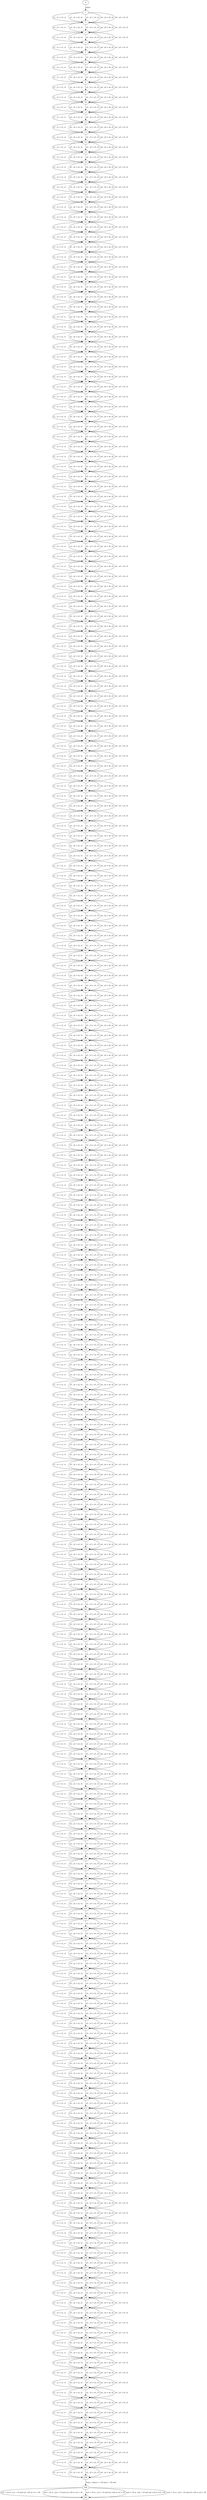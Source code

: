 digraph g{0;
1;
2;
3;
4;
5;
6;
7;
8;
9;
10;
11;
12;
13;
14;
15;
16;
17;
18;
19;
20;
21;
22;
23;
24;
25;
26;
27;
28;
29;
30;
31;
32;
33;
34;
35;
36;
37;
38;
39;
40;
41;
42;
43;
44;
45;
46;
47;
48;
49;
50;
51;
52;
53;
54;
55;
56;
57;
58;
59;
60;
61;
62;
63;
64;
65;
66;
67;
68;
69;
70;
71;
72;
73;
74;
75;
76;
77;
78;
79;
80;
81;
82;
83;
84;
85;
86;
87;
88;
89;
90;
91;
92;
93;
94;
95;
96;
97;
98;
99;
100;
101;
102;
103;
104;
105;
106;
107;
108;
109;
110;
111;
112;
113;
114;
115;
116;
117;
118;
119;
120;
121;
122;
123;
124;
125;
126;
127;
128;
129;
130;
131;
132;
133;
134;
135;
136;
137;
138;
139;
140;
141;
142;
143;
144;
145;
146;
147;
148;
149;
150;
151;
152;
153;
154;
155;
156;
157;
158;
159;
160;
161;
162;
163;
164;
165;
166;
167;
168;
169;
170;
171;
172;
173;
174;
175;
176;
177;
178;
179;
180;
181;
182;
183;
184;
185;
186;
187;
188;
189;
190;
191;
192;
193;
194;
195;
196;
197;
198;
199;
200;
201;
202;
203;
204;
205;
206;
207;
208;
209;
210;
211;
212;
213;
214;
215;
216;
217;
218;
219;
220;
221;
222;
223;
224;
225;
226;
227;
228;
229;
230;
231;
232;
233;
234;
235;
236;
237;
238;
239;
240;
241;
242;
243;
244;
245;
246;
247;
248;
249;
250;
0 -> 1 [ label="select "];
1 -> 2 [ label=" x1 , y1 + z1, c1 "];
1 -> 2 [ label=" x2 , y2 + z2, c2 "];
1 -> 2 [ label=" x3 , y3 + z3, c3 "];
1 -> 2 [ label=" x4 , y4 + z4, c4 "];
1 -> 2 [ label=" x5 , y5 + z5, c5 "];
2 -> 3 [ label=" x1 , y1 + z1, c1 "];
2 -> 3 [ label=" x2 , y2 + z2, c2 "];
2 -> 3 [ label=" x3 , y3 + z3, c3 "];
2 -> 3 [ label=" x4 , y4 + z4, c4 "];
2 -> 3 [ label=" x5 , y5 + z5, c5 "];
3 -> 4 [ label=" x1 , y1 + z1, c1 "];
3 -> 4 [ label=" x2 , y2 + z2, c2 "];
3 -> 4 [ label=" x3 , y3 + z3, c3 "];
3 -> 4 [ label=" x4 , y4 + z4, c4 "];
3 -> 4 [ label=" x5 , y5 + z5, c5 "];
4 -> 5 [ label=" x1 , y1 + z1, c1 "];
4 -> 5 [ label=" x2 , y2 + z2, c2 "];
4 -> 5 [ label=" x3 , y3 + z3, c3 "];
4 -> 5 [ label=" x4 , y4 + z4, c4 "];
4 -> 5 [ label=" x5 , y5 + z5, c5 "];
5 -> 6 [ label=" x1 , y1 + z1, c1 "];
5 -> 6 [ label=" x2 , y2 + z2, c2 "];
5 -> 6 [ label=" x3 , y3 + z3, c3 "];
5 -> 6 [ label=" x4 , y4 + z4, c4 "];
5 -> 6 [ label=" x5 , y5 + z5, c5 "];
6 -> 7 [ label=" x1 , y1 + z1, c1 "];
6 -> 7 [ label=" x2 , y2 + z2, c2 "];
6 -> 7 [ label=" x3 , y3 + z3, c3 "];
6 -> 7 [ label=" x4 , y4 + z4, c4 "];
6 -> 7 [ label=" x5 , y5 + z5, c5 "];
7 -> 8 [ label=" x1 , y1 + z1, c1 "];
7 -> 8 [ label=" x2 , y2 + z2, c2 "];
7 -> 8 [ label=" x3 , y3 + z3, c3 "];
7 -> 8 [ label=" x4 , y4 + z4, c4 "];
7 -> 8 [ label=" x5 , y5 + z5, c5 "];
8 -> 9 [ label=" x1 , y1 + z1, c1 "];
8 -> 9 [ label=" x2 , y2 + z2, c2 "];
8 -> 9 [ label=" x3 , y3 + z3, c3 "];
8 -> 9 [ label=" x4 , y4 + z4, c4 "];
8 -> 9 [ label=" x5 , y5 + z5, c5 "];
9 -> 10 [ label=" x1 , y1 + z1, c1 "];
9 -> 10 [ label=" x2 , y2 + z2, c2 "];
9 -> 10 [ label=" x3 , y3 + z3, c3 "];
9 -> 10 [ label=" x4 , y4 + z4, c4 "];
9 -> 10 [ label=" x5 , y5 + z5, c5 "];
10 -> 11 [ label=" x1 , y1 + z1, c1 "];
10 -> 11 [ label=" x2 , y2 + z2, c2 "];
10 -> 11 [ label=" x3 , y3 + z3, c3 "];
10 -> 11 [ label=" x4 , y4 + z4, c4 "];
10 -> 11 [ label=" x5 , y5 + z5, c5 "];
11 -> 12 [ label=" x1 , y1 + z1, c1 "];
11 -> 12 [ label=" x2 , y2 + z2, c2 "];
11 -> 12 [ label=" x3 , y3 + z3, c3 "];
11 -> 12 [ label=" x4 , y4 + z4, c4 "];
11 -> 12 [ label=" x5 , y5 + z5, c5 "];
12 -> 13 [ label=" x1 , y1 + z1, c1 "];
12 -> 13 [ label=" x2 , y2 + z2, c2 "];
12 -> 13 [ label=" x3 , y3 + z3, c3 "];
12 -> 13 [ label=" x4 , y4 + z4, c4 "];
12 -> 13 [ label=" x5 , y5 + z5, c5 "];
13 -> 14 [ label=" x1 , y1 + z1, c1 "];
13 -> 14 [ label=" x2 , y2 + z2, c2 "];
13 -> 14 [ label=" x3 , y3 + z3, c3 "];
13 -> 14 [ label=" x4 , y4 + z4, c4 "];
13 -> 14 [ label=" x5 , y5 + z5, c5 "];
14 -> 15 [ label=" x1 , y1 + z1, c1 "];
14 -> 15 [ label=" x2 , y2 + z2, c2 "];
14 -> 15 [ label=" x3 , y3 + z3, c3 "];
14 -> 15 [ label=" x4 , y4 + z4, c4 "];
14 -> 15 [ label=" x5 , y5 + z5, c5 "];
15 -> 16 [ label=" x1 , y1 + z1, c1 "];
15 -> 16 [ label=" x2 , y2 + z2, c2 "];
15 -> 16 [ label=" x3 , y3 + z3, c3 "];
15 -> 16 [ label=" x4 , y4 + z4, c4 "];
15 -> 16 [ label=" x5 , y5 + z5, c5 "];
16 -> 17 [ label=" x1 , y1 + z1, c1 "];
16 -> 17 [ label=" x2 , y2 + z2, c2 "];
16 -> 17 [ label=" x3 , y3 + z3, c3 "];
16 -> 17 [ label=" x4 , y4 + z4, c4 "];
16 -> 17 [ label=" x5 , y5 + z5, c5 "];
17 -> 18 [ label=" x1 , y1 + z1, c1 "];
17 -> 18 [ label=" x2 , y2 + z2, c2 "];
17 -> 18 [ label=" x3 , y3 + z3, c3 "];
17 -> 18 [ label=" x4 , y4 + z4, c4 "];
17 -> 18 [ label=" x5 , y5 + z5, c5 "];
18 -> 19 [ label=" x1 , y1 + z1, c1 "];
18 -> 19 [ label=" x2 , y2 + z2, c2 "];
18 -> 19 [ label=" x3 , y3 + z3, c3 "];
18 -> 19 [ label=" x4 , y4 + z4, c4 "];
18 -> 19 [ label=" x5 , y5 + z5, c5 "];
19 -> 20 [ label=" x1 , y1 + z1, c1 "];
19 -> 20 [ label=" x2 , y2 + z2, c2 "];
19 -> 20 [ label=" x3 , y3 + z3, c3 "];
19 -> 20 [ label=" x4 , y4 + z4, c4 "];
19 -> 20 [ label=" x5 , y5 + z5, c5 "];
20 -> 21 [ label=" x1 , y1 + z1, c1 "];
20 -> 21 [ label=" x2 , y2 + z2, c2 "];
20 -> 21 [ label=" x3 , y3 + z3, c3 "];
20 -> 21 [ label=" x4 , y4 + z4, c4 "];
20 -> 21 [ label=" x5 , y5 + z5, c5 "];
21 -> 22 [ label=" x1 , y1 + z1, c1 "];
21 -> 22 [ label=" x2 , y2 + z2, c2 "];
21 -> 22 [ label=" x3 , y3 + z3, c3 "];
21 -> 22 [ label=" x4 , y4 + z4, c4 "];
21 -> 22 [ label=" x5 , y5 + z5, c5 "];
22 -> 23 [ label=" x1 , y1 + z1, c1 "];
22 -> 23 [ label=" x2 , y2 + z2, c2 "];
22 -> 23 [ label=" x3 , y3 + z3, c3 "];
22 -> 23 [ label=" x4 , y4 + z4, c4 "];
22 -> 23 [ label=" x5 , y5 + z5, c5 "];
23 -> 24 [ label=" x1 , y1 + z1, c1 "];
23 -> 24 [ label=" x2 , y2 + z2, c2 "];
23 -> 24 [ label=" x3 , y3 + z3, c3 "];
23 -> 24 [ label=" x4 , y4 + z4, c4 "];
23 -> 24 [ label=" x5 , y5 + z5, c5 "];
24 -> 25 [ label=" x1 , y1 + z1, c1 "];
24 -> 25 [ label=" x2 , y2 + z2, c2 "];
24 -> 25 [ label=" x3 , y3 + z3, c3 "];
24 -> 25 [ label=" x4 , y4 + z4, c4 "];
24 -> 25 [ label=" x5 , y5 + z5, c5 "];
25 -> 26 [ label=" x1 , y1 + z1, c1 "];
25 -> 26 [ label=" x2 , y2 + z2, c2 "];
25 -> 26 [ label=" x3 , y3 + z3, c3 "];
25 -> 26 [ label=" x4 , y4 + z4, c4 "];
25 -> 26 [ label=" x5 , y5 + z5, c5 "];
26 -> 27 [ label=" x1 , y1 + z1, c1 "];
26 -> 27 [ label=" x2 , y2 + z2, c2 "];
26 -> 27 [ label=" x3 , y3 + z3, c3 "];
26 -> 27 [ label=" x4 , y4 + z4, c4 "];
26 -> 27 [ label=" x5 , y5 + z5, c5 "];
27 -> 28 [ label=" x1 , y1 + z1, c1 "];
27 -> 28 [ label=" x2 , y2 + z2, c2 "];
27 -> 28 [ label=" x3 , y3 + z3, c3 "];
27 -> 28 [ label=" x4 , y4 + z4, c4 "];
27 -> 28 [ label=" x5 , y5 + z5, c5 "];
28 -> 29 [ label=" x1 , y1 + z1, c1 "];
28 -> 29 [ label=" x2 , y2 + z2, c2 "];
28 -> 29 [ label=" x3 , y3 + z3, c3 "];
28 -> 29 [ label=" x4 , y4 + z4, c4 "];
28 -> 29 [ label=" x5 , y5 + z5, c5 "];
29 -> 30 [ label=" x1 , y1 + z1, c1 "];
29 -> 30 [ label=" x2 , y2 + z2, c2 "];
29 -> 30 [ label=" x3 , y3 + z3, c3 "];
29 -> 30 [ label=" x4 , y4 + z4, c4 "];
29 -> 30 [ label=" x5 , y5 + z5, c5 "];
30 -> 31 [ label=" x1 , y1 + z1, c1 "];
30 -> 31 [ label=" x2 , y2 + z2, c2 "];
30 -> 31 [ label=" x3 , y3 + z3, c3 "];
30 -> 31 [ label=" x4 , y4 + z4, c4 "];
30 -> 31 [ label=" x5 , y5 + z5, c5 "];
31 -> 32 [ label=" x1 , y1 + z1, c1 "];
31 -> 32 [ label=" x2 , y2 + z2, c2 "];
31 -> 32 [ label=" x3 , y3 + z3, c3 "];
31 -> 32 [ label=" x4 , y4 + z4, c4 "];
31 -> 32 [ label=" x5 , y5 + z5, c5 "];
32 -> 33 [ label=" x1 , y1 + z1, c1 "];
32 -> 33 [ label=" x2 , y2 + z2, c2 "];
32 -> 33 [ label=" x3 , y3 + z3, c3 "];
32 -> 33 [ label=" x4 , y4 + z4, c4 "];
32 -> 33 [ label=" x5 , y5 + z5, c5 "];
33 -> 34 [ label=" x1 , y1 + z1, c1 "];
33 -> 34 [ label=" x2 , y2 + z2, c2 "];
33 -> 34 [ label=" x3 , y3 + z3, c3 "];
33 -> 34 [ label=" x4 , y4 + z4, c4 "];
33 -> 34 [ label=" x5 , y5 + z5, c5 "];
34 -> 35 [ label=" x1 , y1 + z1, c1 "];
34 -> 35 [ label=" x2 , y2 + z2, c2 "];
34 -> 35 [ label=" x3 , y3 + z3, c3 "];
34 -> 35 [ label=" x4 , y4 + z4, c4 "];
34 -> 35 [ label=" x5 , y5 + z5, c5 "];
35 -> 36 [ label=" x1 , y1 + z1, c1 "];
35 -> 36 [ label=" x2 , y2 + z2, c2 "];
35 -> 36 [ label=" x3 , y3 + z3, c3 "];
35 -> 36 [ label=" x4 , y4 + z4, c4 "];
35 -> 36 [ label=" x5 , y5 + z5, c5 "];
36 -> 37 [ label=" x1 , y1 + z1, c1 "];
36 -> 37 [ label=" x2 , y2 + z2, c2 "];
36 -> 37 [ label=" x3 , y3 + z3, c3 "];
36 -> 37 [ label=" x4 , y4 + z4, c4 "];
36 -> 37 [ label=" x5 , y5 + z5, c5 "];
37 -> 38 [ label=" x1 , y1 + z1, c1 "];
37 -> 38 [ label=" x2 , y2 + z2, c2 "];
37 -> 38 [ label=" x3 , y3 + z3, c3 "];
37 -> 38 [ label=" x4 , y4 + z4, c4 "];
37 -> 38 [ label=" x5 , y5 + z5, c5 "];
38 -> 39 [ label=" x1 , y1 + z1, c1 "];
38 -> 39 [ label=" x2 , y2 + z2, c2 "];
38 -> 39 [ label=" x3 , y3 + z3, c3 "];
38 -> 39 [ label=" x4 , y4 + z4, c4 "];
38 -> 39 [ label=" x5 , y5 + z5, c5 "];
39 -> 40 [ label=" x1 , y1 + z1, c1 "];
39 -> 40 [ label=" x2 , y2 + z2, c2 "];
39 -> 40 [ label=" x3 , y3 + z3, c3 "];
39 -> 40 [ label=" x4 , y4 + z4, c4 "];
39 -> 40 [ label=" x5 , y5 + z5, c5 "];
40 -> 41 [ label=" x1 , y1 + z1, c1 "];
40 -> 41 [ label=" x2 , y2 + z2, c2 "];
40 -> 41 [ label=" x3 , y3 + z3, c3 "];
40 -> 41 [ label=" x4 , y4 + z4, c4 "];
40 -> 41 [ label=" x5 , y5 + z5, c5 "];
41 -> 42 [ label=" x1 , y1 + z1, c1 "];
41 -> 42 [ label=" x2 , y2 + z2, c2 "];
41 -> 42 [ label=" x3 , y3 + z3, c3 "];
41 -> 42 [ label=" x4 , y4 + z4, c4 "];
41 -> 42 [ label=" x5 , y5 + z5, c5 "];
42 -> 43 [ label=" x1 , y1 + z1, c1 "];
42 -> 43 [ label=" x2 , y2 + z2, c2 "];
42 -> 43 [ label=" x3 , y3 + z3, c3 "];
42 -> 43 [ label=" x4 , y4 + z4, c4 "];
42 -> 43 [ label=" x5 , y5 + z5, c5 "];
43 -> 44 [ label=" x1 , y1 + z1, c1 "];
43 -> 44 [ label=" x2 , y2 + z2, c2 "];
43 -> 44 [ label=" x3 , y3 + z3, c3 "];
43 -> 44 [ label=" x4 , y4 + z4, c4 "];
43 -> 44 [ label=" x5 , y5 + z5, c5 "];
44 -> 45 [ label=" x1 , y1 + z1, c1 "];
44 -> 45 [ label=" x2 , y2 + z2, c2 "];
44 -> 45 [ label=" x3 , y3 + z3, c3 "];
44 -> 45 [ label=" x4 , y4 + z4, c4 "];
44 -> 45 [ label=" x5 , y5 + z5, c5 "];
45 -> 46 [ label=" x1 , y1 + z1, c1 "];
45 -> 46 [ label=" x2 , y2 + z2, c2 "];
45 -> 46 [ label=" x3 , y3 + z3, c3 "];
45 -> 46 [ label=" x4 , y4 + z4, c4 "];
45 -> 46 [ label=" x5 , y5 + z5, c5 "];
46 -> 47 [ label=" x1 , y1 + z1, c1 "];
46 -> 47 [ label=" x2 , y2 + z2, c2 "];
46 -> 47 [ label=" x3 , y3 + z3, c3 "];
46 -> 47 [ label=" x4 , y4 + z4, c4 "];
46 -> 47 [ label=" x5 , y5 + z5, c5 "];
47 -> 48 [ label=" x1 , y1 + z1, c1 "];
47 -> 48 [ label=" x2 , y2 + z2, c2 "];
47 -> 48 [ label=" x3 , y3 + z3, c3 "];
47 -> 48 [ label=" x4 , y4 + z4, c4 "];
47 -> 48 [ label=" x5 , y5 + z5, c5 "];
48 -> 49 [ label=" x1 , y1 + z1, c1 "];
48 -> 49 [ label=" x2 , y2 + z2, c2 "];
48 -> 49 [ label=" x3 , y3 + z3, c3 "];
48 -> 49 [ label=" x4 , y4 + z4, c4 "];
48 -> 49 [ label=" x5 , y5 + z5, c5 "];
49 -> 50 [ label=" x1 , y1 + z1, c1 "];
49 -> 50 [ label=" x2 , y2 + z2, c2 "];
49 -> 50 [ label=" x3 , y3 + z3, c3 "];
49 -> 50 [ label=" x4 , y4 + z4, c4 "];
49 -> 50 [ label=" x5 , y5 + z5, c5 "];
50 -> 51 [ label=" x1 , y1 + z1, c1 "];
50 -> 51 [ label=" x2 , y2 + z2, c2 "];
50 -> 51 [ label=" x3 , y3 + z3, c3 "];
50 -> 51 [ label=" x4 , y4 + z4, c4 "];
50 -> 51 [ label=" x5 , y5 + z5, c5 "];
51 -> 52 [ label=" x1 , y1 + z1, c1 "];
51 -> 52 [ label=" x2 , y2 + z2, c2 "];
51 -> 52 [ label=" x3 , y3 + z3, c3 "];
51 -> 52 [ label=" x4 , y4 + z4, c4 "];
51 -> 52 [ label=" x5 , y5 + z5, c5 "];
52 -> 53 [ label=" x1 , y1 + z1, c1 "];
52 -> 53 [ label=" x2 , y2 + z2, c2 "];
52 -> 53 [ label=" x3 , y3 + z3, c3 "];
52 -> 53 [ label=" x4 , y4 + z4, c4 "];
52 -> 53 [ label=" x5 , y5 + z5, c5 "];
53 -> 54 [ label=" x1 , y1 + z1, c1 "];
53 -> 54 [ label=" x2 , y2 + z2, c2 "];
53 -> 54 [ label=" x3 , y3 + z3, c3 "];
53 -> 54 [ label=" x4 , y4 + z4, c4 "];
53 -> 54 [ label=" x5 , y5 + z5, c5 "];
54 -> 55 [ label=" x1 , y1 + z1, c1 "];
54 -> 55 [ label=" x2 , y2 + z2, c2 "];
54 -> 55 [ label=" x3 , y3 + z3, c3 "];
54 -> 55 [ label=" x4 , y4 + z4, c4 "];
54 -> 55 [ label=" x5 , y5 + z5, c5 "];
55 -> 56 [ label=" x1 , y1 + z1, c1 "];
55 -> 56 [ label=" x2 , y2 + z2, c2 "];
55 -> 56 [ label=" x3 , y3 + z3, c3 "];
55 -> 56 [ label=" x4 , y4 + z4, c4 "];
55 -> 56 [ label=" x5 , y5 + z5, c5 "];
56 -> 57 [ label=" x1 , y1 + z1, c1 "];
56 -> 57 [ label=" x2 , y2 + z2, c2 "];
56 -> 57 [ label=" x3 , y3 + z3, c3 "];
56 -> 57 [ label=" x4 , y4 + z4, c4 "];
56 -> 57 [ label=" x5 , y5 + z5, c5 "];
57 -> 58 [ label=" x1 , y1 + z1, c1 "];
57 -> 58 [ label=" x2 , y2 + z2, c2 "];
57 -> 58 [ label=" x3 , y3 + z3, c3 "];
57 -> 58 [ label=" x4 , y4 + z4, c4 "];
57 -> 58 [ label=" x5 , y5 + z5, c5 "];
58 -> 59 [ label=" x1 , y1 + z1, c1 "];
58 -> 59 [ label=" x2 , y2 + z2, c2 "];
58 -> 59 [ label=" x3 , y3 + z3, c3 "];
58 -> 59 [ label=" x4 , y4 + z4, c4 "];
58 -> 59 [ label=" x5 , y5 + z5, c5 "];
59 -> 60 [ label=" x1 , y1 + z1, c1 "];
59 -> 60 [ label=" x2 , y2 + z2, c2 "];
59 -> 60 [ label=" x3 , y3 + z3, c3 "];
59 -> 60 [ label=" x4 , y4 + z4, c4 "];
59 -> 60 [ label=" x5 , y5 + z5, c5 "];
60 -> 61 [ label=" x1 , y1 + z1, c1 "];
60 -> 61 [ label=" x2 , y2 + z2, c2 "];
60 -> 61 [ label=" x3 , y3 + z3, c3 "];
60 -> 61 [ label=" x4 , y4 + z4, c4 "];
60 -> 61 [ label=" x5 , y5 + z5, c5 "];
61 -> 62 [ label=" x1 , y1 + z1, c1 "];
61 -> 62 [ label=" x2 , y2 + z2, c2 "];
61 -> 62 [ label=" x3 , y3 + z3, c3 "];
61 -> 62 [ label=" x4 , y4 + z4, c4 "];
61 -> 62 [ label=" x5 , y5 + z5, c5 "];
62 -> 63 [ label=" x1 , y1 + z1, c1 "];
62 -> 63 [ label=" x2 , y2 + z2, c2 "];
62 -> 63 [ label=" x3 , y3 + z3, c3 "];
62 -> 63 [ label=" x4 , y4 + z4, c4 "];
62 -> 63 [ label=" x5 , y5 + z5, c5 "];
63 -> 64 [ label=" x1 , y1 + z1, c1 "];
63 -> 64 [ label=" x2 , y2 + z2, c2 "];
63 -> 64 [ label=" x3 , y3 + z3, c3 "];
63 -> 64 [ label=" x4 , y4 + z4, c4 "];
63 -> 64 [ label=" x5 , y5 + z5, c5 "];
64 -> 65 [ label=" x1 , y1 + z1, c1 "];
64 -> 65 [ label=" x2 , y2 + z2, c2 "];
64 -> 65 [ label=" x3 , y3 + z3, c3 "];
64 -> 65 [ label=" x4 , y4 + z4, c4 "];
64 -> 65 [ label=" x5 , y5 + z5, c5 "];
65 -> 66 [ label=" x1 , y1 + z1, c1 "];
65 -> 66 [ label=" x2 , y2 + z2, c2 "];
65 -> 66 [ label=" x3 , y3 + z3, c3 "];
65 -> 66 [ label=" x4 , y4 + z4, c4 "];
65 -> 66 [ label=" x5 , y5 + z5, c5 "];
66 -> 67 [ label=" x1 , y1 + z1, c1 "];
66 -> 67 [ label=" x2 , y2 + z2, c2 "];
66 -> 67 [ label=" x3 , y3 + z3, c3 "];
66 -> 67 [ label=" x4 , y4 + z4, c4 "];
66 -> 67 [ label=" x5 , y5 + z5, c5 "];
67 -> 68 [ label=" x1 , y1 + z1, c1 "];
67 -> 68 [ label=" x2 , y2 + z2, c2 "];
67 -> 68 [ label=" x3 , y3 + z3, c3 "];
67 -> 68 [ label=" x4 , y4 + z4, c4 "];
67 -> 68 [ label=" x5 , y5 + z5, c5 "];
68 -> 69 [ label=" x1 , y1 + z1, c1 "];
68 -> 69 [ label=" x2 , y2 + z2, c2 "];
68 -> 69 [ label=" x3 , y3 + z3, c3 "];
68 -> 69 [ label=" x4 , y4 + z4, c4 "];
68 -> 69 [ label=" x5 , y5 + z5, c5 "];
69 -> 70 [ label=" x1 , y1 + z1, c1 "];
69 -> 70 [ label=" x2 , y2 + z2, c2 "];
69 -> 70 [ label=" x3 , y3 + z3, c3 "];
69 -> 70 [ label=" x4 , y4 + z4, c4 "];
69 -> 70 [ label=" x5 , y5 + z5, c5 "];
70 -> 71 [ label=" x1 , y1 + z1, c1 "];
70 -> 71 [ label=" x2 , y2 + z2, c2 "];
70 -> 71 [ label=" x3 , y3 + z3, c3 "];
70 -> 71 [ label=" x4 , y4 + z4, c4 "];
70 -> 71 [ label=" x5 , y5 + z5, c5 "];
71 -> 72 [ label=" x1 , y1 + z1, c1 "];
71 -> 72 [ label=" x2 , y2 + z2, c2 "];
71 -> 72 [ label=" x3 , y3 + z3, c3 "];
71 -> 72 [ label=" x4 , y4 + z4, c4 "];
71 -> 72 [ label=" x5 , y5 + z5, c5 "];
72 -> 73 [ label=" x1 , y1 + z1, c1 "];
72 -> 73 [ label=" x2 , y2 + z2, c2 "];
72 -> 73 [ label=" x3 , y3 + z3, c3 "];
72 -> 73 [ label=" x4 , y4 + z4, c4 "];
72 -> 73 [ label=" x5 , y5 + z5, c5 "];
73 -> 74 [ label=" x1 , y1 + z1, c1 "];
73 -> 74 [ label=" x2 , y2 + z2, c2 "];
73 -> 74 [ label=" x3 , y3 + z3, c3 "];
73 -> 74 [ label=" x4 , y4 + z4, c4 "];
73 -> 74 [ label=" x5 , y5 + z5, c5 "];
74 -> 75 [ label=" x1 , y1 + z1, c1 "];
74 -> 75 [ label=" x2 , y2 + z2, c2 "];
74 -> 75 [ label=" x3 , y3 + z3, c3 "];
74 -> 75 [ label=" x4 , y4 + z4, c4 "];
74 -> 75 [ label=" x5 , y5 + z5, c5 "];
75 -> 76 [ label=" x1 , y1 + z1, c1 "];
75 -> 76 [ label=" x2 , y2 + z2, c2 "];
75 -> 76 [ label=" x3 , y3 + z3, c3 "];
75 -> 76 [ label=" x4 , y4 + z4, c4 "];
75 -> 76 [ label=" x5 , y5 + z5, c5 "];
76 -> 77 [ label=" x1 , y1 + z1, c1 "];
76 -> 77 [ label=" x2 , y2 + z2, c2 "];
76 -> 77 [ label=" x3 , y3 + z3, c3 "];
76 -> 77 [ label=" x4 , y4 + z4, c4 "];
76 -> 77 [ label=" x5 , y5 + z5, c5 "];
77 -> 78 [ label=" x1 , y1 + z1, c1 "];
77 -> 78 [ label=" x2 , y2 + z2, c2 "];
77 -> 78 [ label=" x3 , y3 + z3, c3 "];
77 -> 78 [ label=" x4 , y4 + z4, c4 "];
77 -> 78 [ label=" x5 , y5 + z5, c5 "];
78 -> 79 [ label=" x1 , y1 + z1, c1 "];
78 -> 79 [ label=" x2 , y2 + z2, c2 "];
78 -> 79 [ label=" x3 , y3 + z3, c3 "];
78 -> 79 [ label=" x4 , y4 + z4, c4 "];
78 -> 79 [ label=" x5 , y5 + z5, c5 "];
79 -> 80 [ label=" x1 , y1 + z1, c1 "];
79 -> 80 [ label=" x2 , y2 + z2, c2 "];
79 -> 80 [ label=" x3 , y3 + z3, c3 "];
79 -> 80 [ label=" x4 , y4 + z4, c4 "];
79 -> 80 [ label=" x5 , y5 + z5, c5 "];
80 -> 81 [ label=" x1 , y1 + z1, c1 "];
80 -> 81 [ label=" x2 , y2 + z2, c2 "];
80 -> 81 [ label=" x3 , y3 + z3, c3 "];
80 -> 81 [ label=" x4 , y4 + z4, c4 "];
80 -> 81 [ label=" x5 , y5 + z5, c5 "];
81 -> 82 [ label=" x1 , y1 + z1, c1 "];
81 -> 82 [ label=" x2 , y2 + z2, c2 "];
81 -> 82 [ label=" x3 , y3 + z3, c3 "];
81 -> 82 [ label=" x4 , y4 + z4, c4 "];
81 -> 82 [ label=" x5 , y5 + z5, c5 "];
82 -> 83 [ label=" x1 , y1 + z1, c1 "];
82 -> 83 [ label=" x2 , y2 + z2, c2 "];
82 -> 83 [ label=" x3 , y3 + z3, c3 "];
82 -> 83 [ label=" x4 , y4 + z4, c4 "];
82 -> 83 [ label=" x5 , y5 + z5, c5 "];
83 -> 84 [ label=" x1 , y1 + z1, c1 "];
83 -> 84 [ label=" x2 , y2 + z2, c2 "];
83 -> 84 [ label=" x3 , y3 + z3, c3 "];
83 -> 84 [ label=" x4 , y4 + z4, c4 "];
83 -> 84 [ label=" x5 , y5 + z5, c5 "];
84 -> 85 [ label=" x1 , y1 + z1, c1 "];
84 -> 85 [ label=" x2 , y2 + z2, c2 "];
84 -> 85 [ label=" x3 , y3 + z3, c3 "];
84 -> 85 [ label=" x4 , y4 + z4, c4 "];
84 -> 85 [ label=" x5 , y5 + z5, c5 "];
85 -> 86 [ label=" x1 , y1 + z1, c1 "];
85 -> 86 [ label=" x2 , y2 + z2, c2 "];
85 -> 86 [ label=" x3 , y3 + z3, c3 "];
85 -> 86 [ label=" x4 , y4 + z4, c4 "];
85 -> 86 [ label=" x5 , y5 + z5, c5 "];
86 -> 87 [ label=" x1 , y1 + z1, c1 "];
86 -> 87 [ label=" x2 , y2 + z2, c2 "];
86 -> 87 [ label=" x3 , y3 + z3, c3 "];
86 -> 87 [ label=" x4 , y4 + z4, c4 "];
86 -> 87 [ label=" x5 , y5 + z5, c5 "];
87 -> 88 [ label=" x1 , y1 + z1, c1 "];
87 -> 88 [ label=" x2 , y2 + z2, c2 "];
87 -> 88 [ label=" x3 , y3 + z3, c3 "];
87 -> 88 [ label=" x4 , y4 + z4, c4 "];
87 -> 88 [ label=" x5 , y5 + z5, c5 "];
88 -> 89 [ label=" x1 , y1 + z1, c1 "];
88 -> 89 [ label=" x2 , y2 + z2, c2 "];
88 -> 89 [ label=" x3 , y3 + z3, c3 "];
88 -> 89 [ label=" x4 , y4 + z4, c4 "];
88 -> 89 [ label=" x5 , y5 + z5, c5 "];
89 -> 90 [ label=" x1 , y1 + z1, c1 "];
89 -> 90 [ label=" x2 , y2 + z2, c2 "];
89 -> 90 [ label=" x3 , y3 + z3, c3 "];
89 -> 90 [ label=" x4 , y4 + z4, c4 "];
89 -> 90 [ label=" x5 , y5 + z5, c5 "];
90 -> 91 [ label=" x1 , y1 + z1, c1 "];
90 -> 91 [ label=" x2 , y2 + z2, c2 "];
90 -> 91 [ label=" x3 , y3 + z3, c3 "];
90 -> 91 [ label=" x4 , y4 + z4, c4 "];
90 -> 91 [ label=" x5 , y5 + z5, c5 "];
91 -> 92 [ label=" x1 , y1 + z1, c1 "];
91 -> 92 [ label=" x2 , y2 + z2, c2 "];
91 -> 92 [ label=" x3 , y3 + z3, c3 "];
91 -> 92 [ label=" x4 , y4 + z4, c4 "];
91 -> 92 [ label=" x5 , y5 + z5, c5 "];
92 -> 93 [ label=" x1 , y1 + z1, c1 "];
92 -> 93 [ label=" x2 , y2 + z2, c2 "];
92 -> 93 [ label=" x3 , y3 + z3, c3 "];
92 -> 93 [ label=" x4 , y4 + z4, c4 "];
92 -> 93 [ label=" x5 , y5 + z5, c5 "];
93 -> 94 [ label=" x1 , y1 + z1, c1 "];
93 -> 94 [ label=" x2 , y2 + z2, c2 "];
93 -> 94 [ label=" x3 , y3 + z3, c3 "];
93 -> 94 [ label=" x4 , y4 + z4, c4 "];
93 -> 94 [ label=" x5 , y5 + z5, c5 "];
94 -> 95 [ label=" x1 , y1 + z1, c1 "];
94 -> 95 [ label=" x2 , y2 + z2, c2 "];
94 -> 95 [ label=" x3 , y3 + z3, c3 "];
94 -> 95 [ label=" x4 , y4 + z4, c4 "];
94 -> 95 [ label=" x5 , y5 + z5, c5 "];
95 -> 96 [ label=" x1 , y1 + z1, c1 "];
95 -> 96 [ label=" x2 , y2 + z2, c2 "];
95 -> 96 [ label=" x3 , y3 + z3, c3 "];
95 -> 96 [ label=" x4 , y4 + z4, c4 "];
95 -> 96 [ label=" x5 , y5 + z5, c5 "];
96 -> 97 [ label=" x1 , y1 + z1, c1 "];
96 -> 97 [ label=" x2 , y2 + z2, c2 "];
96 -> 97 [ label=" x3 , y3 + z3, c3 "];
96 -> 97 [ label=" x4 , y4 + z4, c4 "];
96 -> 97 [ label=" x5 , y5 + z5, c5 "];
97 -> 98 [ label=" x1 , y1 + z1, c1 "];
97 -> 98 [ label=" x2 , y2 + z2, c2 "];
97 -> 98 [ label=" x3 , y3 + z3, c3 "];
97 -> 98 [ label=" x4 , y4 + z4, c4 "];
97 -> 98 [ label=" x5 , y5 + z5, c5 "];
98 -> 99 [ label=" x1 , y1 + z1, c1 "];
98 -> 99 [ label=" x2 , y2 + z2, c2 "];
98 -> 99 [ label=" x3 , y3 + z3, c3 "];
98 -> 99 [ label=" x4 , y4 + z4, c4 "];
98 -> 99 [ label=" x5 , y5 + z5, c5 "];
99 -> 100 [ label=" x1 , y1 + z1, c1 "];
99 -> 100 [ label=" x2 , y2 + z2, c2 "];
99 -> 100 [ label=" x3 , y3 + z3, c3 "];
99 -> 100 [ label=" x4 , y4 + z4, c4 "];
99 -> 100 [ label=" x5 , y5 + z5, c5 "];
100 -> 101 [ label=" x1 , y1 + z1, c1 "];
100 -> 101 [ label=" x2 , y2 + z2, c2 "];
100 -> 101 [ label=" x3 , y3 + z3, c3 "];
100 -> 101 [ label=" x4 , y4 + z4, c4 "];
100 -> 101 [ label=" x5 , y5 + z5, c5 "];
101 -> 102 [ label=" x1 , y1 + z1, c1 "];
101 -> 102 [ label=" x2 , y2 + z2, c2 "];
101 -> 102 [ label=" x3 , y3 + z3, c3 "];
101 -> 102 [ label=" x4 , y4 + z4, c4 "];
101 -> 102 [ label=" x5 , y5 + z5, c5 "];
102 -> 103 [ label=" x1 , y1 + z1, c1 "];
102 -> 103 [ label=" x2 , y2 + z2, c2 "];
102 -> 103 [ label=" x3 , y3 + z3, c3 "];
102 -> 103 [ label=" x4 , y4 + z4, c4 "];
102 -> 103 [ label=" x5 , y5 + z5, c5 "];
103 -> 104 [ label=" x1 , y1 + z1, c1 "];
103 -> 104 [ label=" x2 , y2 + z2, c2 "];
103 -> 104 [ label=" x3 , y3 + z3, c3 "];
103 -> 104 [ label=" x4 , y4 + z4, c4 "];
103 -> 104 [ label=" x5 , y5 + z5, c5 "];
104 -> 105 [ label=" x1 , y1 + z1, c1 "];
104 -> 105 [ label=" x2 , y2 + z2, c2 "];
104 -> 105 [ label=" x3 , y3 + z3, c3 "];
104 -> 105 [ label=" x4 , y4 + z4, c4 "];
104 -> 105 [ label=" x5 , y5 + z5, c5 "];
105 -> 106 [ label=" x1 , y1 + z1, c1 "];
105 -> 106 [ label=" x2 , y2 + z2, c2 "];
105 -> 106 [ label=" x3 , y3 + z3, c3 "];
105 -> 106 [ label=" x4 , y4 + z4, c4 "];
105 -> 106 [ label=" x5 , y5 + z5, c5 "];
106 -> 107 [ label=" x1 , y1 + z1, c1 "];
106 -> 107 [ label=" x2 , y2 + z2, c2 "];
106 -> 107 [ label=" x3 , y3 + z3, c3 "];
106 -> 107 [ label=" x4 , y4 + z4, c4 "];
106 -> 107 [ label=" x5 , y5 + z5, c5 "];
107 -> 108 [ label=" x1 , y1 + z1, c1 "];
107 -> 108 [ label=" x2 , y2 + z2, c2 "];
107 -> 108 [ label=" x3 , y3 + z3, c3 "];
107 -> 108 [ label=" x4 , y4 + z4, c4 "];
107 -> 108 [ label=" x5 , y5 + z5, c5 "];
108 -> 109 [ label=" x1 , y1 + z1, c1 "];
108 -> 109 [ label=" x2 , y2 + z2, c2 "];
108 -> 109 [ label=" x3 , y3 + z3, c3 "];
108 -> 109 [ label=" x4 , y4 + z4, c4 "];
108 -> 109 [ label=" x5 , y5 + z5, c5 "];
109 -> 110 [ label=" x1 , y1 + z1, c1 "];
109 -> 110 [ label=" x2 , y2 + z2, c2 "];
109 -> 110 [ label=" x3 , y3 + z3, c3 "];
109 -> 110 [ label=" x4 , y4 + z4, c4 "];
109 -> 110 [ label=" x5 , y5 + z5, c5 "];
110 -> 111 [ label=" x1 , y1 + z1, c1 "];
110 -> 111 [ label=" x2 , y2 + z2, c2 "];
110 -> 111 [ label=" x3 , y3 + z3, c3 "];
110 -> 111 [ label=" x4 , y4 + z4, c4 "];
110 -> 111 [ label=" x5 , y5 + z5, c5 "];
111 -> 112 [ label=" x1 , y1 + z1, c1 "];
111 -> 112 [ label=" x2 , y2 + z2, c2 "];
111 -> 112 [ label=" x3 , y3 + z3, c3 "];
111 -> 112 [ label=" x4 , y4 + z4, c4 "];
111 -> 112 [ label=" x5 , y5 + z5, c5 "];
112 -> 113 [ label=" x1 , y1 + z1, c1 "];
112 -> 113 [ label=" x2 , y2 + z2, c2 "];
112 -> 113 [ label=" x3 , y3 + z3, c3 "];
112 -> 113 [ label=" x4 , y4 + z4, c4 "];
112 -> 113 [ label=" x5 , y5 + z5, c5 "];
113 -> 114 [ label=" x1 , y1 + z1, c1 "];
113 -> 114 [ label=" x2 , y2 + z2, c2 "];
113 -> 114 [ label=" x3 , y3 + z3, c3 "];
113 -> 114 [ label=" x4 , y4 + z4, c4 "];
113 -> 114 [ label=" x5 , y5 + z5, c5 "];
114 -> 115 [ label=" x1 , y1 + z1, c1 "];
114 -> 115 [ label=" x2 , y2 + z2, c2 "];
114 -> 115 [ label=" x3 , y3 + z3, c3 "];
114 -> 115 [ label=" x4 , y4 + z4, c4 "];
114 -> 115 [ label=" x5 , y5 + z5, c5 "];
115 -> 116 [ label=" x1 , y1 + z1, c1 "];
115 -> 116 [ label=" x2 , y2 + z2, c2 "];
115 -> 116 [ label=" x3 , y3 + z3, c3 "];
115 -> 116 [ label=" x4 , y4 + z4, c4 "];
115 -> 116 [ label=" x5 , y5 + z5, c5 "];
116 -> 117 [ label=" x1 , y1 + z1, c1 "];
116 -> 117 [ label=" x2 , y2 + z2, c2 "];
116 -> 117 [ label=" x3 , y3 + z3, c3 "];
116 -> 117 [ label=" x4 , y4 + z4, c4 "];
116 -> 117 [ label=" x5 , y5 + z5, c5 "];
117 -> 118 [ label=" x1 , y1 + z1, c1 "];
117 -> 118 [ label=" x2 , y2 + z2, c2 "];
117 -> 118 [ label=" x3 , y3 + z3, c3 "];
117 -> 118 [ label=" x4 , y4 + z4, c4 "];
117 -> 118 [ label=" x5 , y5 + z5, c5 "];
118 -> 119 [ label=" x1 , y1 + z1, c1 "];
118 -> 119 [ label=" x2 , y2 + z2, c2 "];
118 -> 119 [ label=" x3 , y3 + z3, c3 "];
118 -> 119 [ label=" x4 , y4 + z4, c4 "];
118 -> 119 [ label=" x5 , y5 + z5, c5 "];
119 -> 120 [ label=" x1 , y1 + z1, c1 "];
119 -> 120 [ label=" x2 , y2 + z2, c2 "];
119 -> 120 [ label=" x3 , y3 + z3, c3 "];
119 -> 120 [ label=" x4 , y4 + z4, c4 "];
119 -> 120 [ label=" x5 , y5 + z5, c5 "];
120 -> 121 [ label=" x1 , y1 + z1, c1 "];
120 -> 121 [ label=" x2 , y2 + z2, c2 "];
120 -> 121 [ label=" x3 , y3 + z3, c3 "];
120 -> 121 [ label=" x4 , y4 + z4, c4 "];
120 -> 121 [ label=" x5 , y5 + z5, c5 "];
121 -> 122 [ label=" x1 , y1 + z1, c1 "];
121 -> 122 [ label=" x2 , y2 + z2, c2 "];
121 -> 122 [ label=" x3 , y3 + z3, c3 "];
121 -> 122 [ label=" x4 , y4 + z4, c4 "];
121 -> 122 [ label=" x5 , y5 + z5, c5 "];
122 -> 123 [ label=" x1 , y1 + z1, c1 "];
122 -> 123 [ label=" x2 , y2 + z2, c2 "];
122 -> 123 [ label=" x3 , y3 + z3, c3 "];
122 -> 123 [ label=" x4 , y4 + z4, c4 "];
122 -> 123 [ label=" x5 , y5 + z5, c5 "];
123 -> 124 [ label=" x1 , y1 + z1, c1 "];
123 -> 124 [ label=" x2 , y2 + z2, c2 "];
123 -> 124 [ label=" x3 , y3 + z3, c3 "];
123 -> 124 [ label=" x4 , y4 + z4, c4 "];
123 -> 124 [ label=" x5 , y5 + z5, c5 "];
124 -> 125 [ label=" x1 , y1 + z1, c1 "];
124 -> 125 [ label=" x2 , y2 + z2, c2 "];
124 -> 125 [ label=" x3 , y3 + z3, c3 "];
124 -> 125 [ label=" x4 , y4 + z4, c4 "];
124 -> 125 [ label=" x5 , y5 + z5, c5 "];
125 -> 126 [ label=" x1 , y1 + z1, c1 "];
125 -> 126 [ label=" x2 , y2 + z2, c2 "];
125 -> 126 [ label=" x3 , y3 + z3, c3 "];
125 -> 126 [ label=" x4 , y4 + z4, c4 "];
125 -> 126 [ label=" x5 , y5 + z5, c5 "];
126 -> 127 [ label=" x1 , y1 + z1, c1 "];
126 -> 127 [ label=" x2 , y2 + z2, c2 "];
126 -> 127 [ label=" x3 , y3 + z3, c3 "];
126 -> 127 [ label=" x4 , y4 + z4, c4 "];
126 -> 127 [ label=" x5 , y5 + z5, c5 "];
127 -> 128 [ label=" x1 , y1 + z1, c1 "];
127 -> 128 [ label=" x2 , y2 + z2, c2 "];
127 -> 128 [ label=" x3 , y3 + z3, c3 "];
127 -> 128 [ label=" x4 , y4 + z4, c4 "];
127 -> 128 [ label=" x5 , y5 + z5, c5 "];
128 -> 129 [ label=" x1 , y1 + z1, c1 "];
128 -> 129 [ label=" x2 , y2 + z2, c2 "];
128 -> 129 [ label=" x3 , y3 + z3, c3 "];
128 -> 129 [ label=" x4 , y4 + z4, c4 "];
128 -> 129 [ label=" x5 , y5 + z5, c5 "];
129 -> 130 [ label=" x1 , y1 + z1, c1 "];
129 -> 130 [ label=" x2 , y2 + z2, c2 "];
129 -> 130 [ label=" x3 , y3 + z3, c3 "];
129 -> 130 [ label=" x4 , y4 + z4, c4 "];
129 -> 130 [ label=" x5 , y5 + z5, c5 "];
130 -> 131 [ label=" x1 , y1 + z1, c1 "];
130 -> 131 [ label=" x2 , y2 + z2, c2 "];
130 -> 131 [ label=" x3 , y3 + z3, c3 "];
130 -> 131 [ label=" x4 , y4 + z4, c4 "];
130 -> 131 [ label=" x5 , y5 + z5, c5 "];
131 -> 132 [ label=" x1 , y1 + z1, c1 "];
131 -> 132 [ label=" x2 , y2 + z2, c2 "];
131 -> 132 [ label=" x3 , y3 + z3, c3 "];
131 -> 132 [ label=" x4 , y4 + z4, c4 "];
131 -> 132 [ label=" x5 , y5 + z5, c5 "];
132 -> 133 [ label=" x1 , y1 + z1, c1 "];
132 -> 133 [ label=" x2 , y2 + z2, c2 "];
132 -> 133 [ label=" x3 , y3 + z3, c3 "];
132 -> 133 [ label=" x4 , y4 + z4, c4 "];
132 -> 133 [ label=" x5 , y5 + z5, c5 "];
133 -> 134 [ label=" x1 , y1 + z1, c1 "];
133 -> 134 [ label=" x2 , y2 + z2, c2 "];
133 -> 134 [ label=" x3 , y3 + z3, c3 "];
133 -> 134 [ label=" x4 , y4 + z4, c4 "];
133 -> 134 [ label=" x5 , y5 + z5, c5 "];
134 -> 135 [ label=" x1 , y1 + z1, c1 "];
134 -> 135 [ label=" x2 , y2 + z2, c2 "];
134 -> 135 [ label=" x3 , y3 + z3, c3 "];
134 -> 135 [ label=" x4 , y4 + z4, c4 "];
134 -> 135 [ label=" x5 , y5 + z5, c5 "];
135 -> 136 [ label=" x1 , y1 + z1, c1 "];
135 -> 136 [ label=" x2 , y2 + z2, c2 "];
135 -> 136 [ label=" x3 , y3 + z3, c3 "];
135 -> 136 [ label=" x4 , y4 + z4, c4 "];
135 -> 136 [ label=" x5 , y5 + z5, c5 "];
136 -> 137 [ label=" x1 , y1 + z1, c1 "];
136 -> 137 [ label=" x2 , y2 + z2, c2 "];
136 -> 137 [ label=" x3 , y3 + z3, c3 "];
136 -> 137 [ label=" x4 , y4 + z4, c4 "];
136 -> 137 [ label=" x5 , y5 + z5, c5 "];
137 -> 138 [ label=" x1 , y1 + z1, c1 "];
137 -> 138 [ label=" x2 , y2 + z2, c2 "];
137 -> 138 [ label=" x3 , y3 + z3, c3 "];
137 -> 138 [ label=" x4 , y4 + z4, c4 "];
137 -> 138 [ label=" x5 , y5 + z5, c5 "];
138 -> 139 [ label=" x1 , y1 + z1, c1 "];
138 -> 139 [ label=" x2 , y2 + z2, c2 "];
138 -> 139 [ label=" x3 , y3 + z3, c3 "];
138 -> 139 [ label=" x4 , y4 + z4, c4 "];
138 -> 139 [ label=" x5 , y5 + z5, c5 "];
139 -> 140 [ label=" x1 , y1 + z1, c1 "];
139 -> 140 [ label=" x2 , y2 + z2, c2 "];
139 -> 140 [ label=" x3 , y3 + z3, c3 "];
139 -> 140 [ label=" x4 , y4 + z4, c4 "];
139 -> 140 [ label=" x5 , y5 + z5, c5 "];
140 -> 141 [ label=" x1 , y1 + z1, c1 "];
140 -> 141 [ label=" x2 , y2 + z2, c2 "];
140 -> 141 [ label=" x3 , y3 + z3, c3 "];
140 -> 141 [ label=" x4 , y4 + z4, c4 "];
140 -> 141 [ label=" x5 , y5 + z5, c5 "];
141 -> 142 [ label=" x1 , y1 + z1, c1 "];
141 -> 142 [ label=" x2 , y2 + z2, c2 "];
141 -> 142 [ label=" x3 , y3 + z3, c3 "];
141 -> 142 [ label=" x4 , y4 + z4, c4 "];
141 -> 142 [ label=" x5 , y5 + z5, c5 "];
142 -> 143 [ label=" x1 , y1 + z1, c1 "];
142 -> 143 [ label=" x2 , y2 + z2, c2 "];
142 -> 143 [ label=" x3 , y3 + z3, c3 "];
142 -> 143 [ label=" x4 , y4 + z4, c4 "];
142 -> 143 [ label=" x5 , y5 + z5, c5 "];
143 -> 144 [ label=" x1 , y1 + z1, c1 "];
143 -> 144 [ label=" x2 , y2 + z2, c2 "];
143 -> 144 [ label=" x3 , y3 + z3, c3 "];
143 -> 144 [ label=" x4 , y4 + z4, c4 "];
143 -> 144 [ label=" x5 , y5 + z5, c5 "];
144 -> 145 [ label=" x1 , y1 + z1, c1 "];
144 -> 145 [ label=" x2 , y2 + z2, c2 "];
144 -> 145 [ label=" x3 , y3 + z3, c3 "];
144 -> 145 [ label=" x4 , y4 + z4, c4 "];
144 -> 145 [ label=" x5 , y5 + z5, c5 "];
145 -> 146 [ label=" x1 , y1 + z1, c1 "];
145 -> 146 [ label=" x2 , y2 + z2, c2 "];
145 -> 146 [ label=" x3 , y3 + z3, c3 "];
145 -> 146 [ label=" x4 , y4 + z4, c4 "];
145 -> 146 [ label=" x5 , y5 + z5, c5 "];
146 -> 147 [ label=" x1 , y1 + z1, c1 "];
146 -> 147 [ label=" x2 , y2 + z2, c2 "];
146 -> 147 [ label=" x3 , y3 + z3, c3 "];
146 -> 147 [ label=" x4 , y4 + z4, c4 "];
146 -> 147 [ label=" x5 , y5 + z5, c5 "];
147 -> 148 [ label=" x1 , y1 + z1, c1 "];
147 -> 148 [ label=" x2 , y2 + z2, c2 "];
147 -> 148 [ label=" x3 , y3 + z3, c3 "];
147 -> 148 [ label=" x4 , y4 + z4, c4 "];
147 -> 148 [ label=" x5 , y5 + z5, c5 "];
148 -> 149 [ label=" x1 , y1 + z1, c1 "];
148 -> 149 [ label=" x2 , y2 + z2, c2 "];
148 -> 149 [ label=" x3 , y3 + z3, c3 "];
148 -> 149 [ label=" x4 , y4 + z4, c4 "];
148 -> 149 [ label=" x5 , y5 + z5, c5 "];
149 -> 150 [ label=" x1 , y1 + z1, c1 "];
149 -> 150 [ label=" x2 , y2 + z2, c2 "];
149 -> 150 [ label=" x3 , y3 + z3, c3 "];
149 -> 150 [ label=" x4 , y4 + z4, c4 "];
149 -> 150 [ label=" x5 , y5 + z5, c5 "];
150 -> 151 [ label=" x1 , y1 + z1, c1 "];
150 -> 151 [ label=" x2 , y2 + z2, c2 "];
150 -> 151 [ label=" x3 , y3 + z3, c3 "];
150 -> 151 [ label=" x4 , y4 + z4, c4 "];
150 -> 151 [ label=" x5 , y5 + z5, c5 "];
151 -> 152 [ label=" x1 , y1 + z1, c1 "];
151 -> 152 [ label=" x2 , y2 + z2, c2 "];
151 -> 152 [ label=" x3 , y3 + z3, c3 "];
151 -> 152 [ label=" x4 , y4 + z4, c4 "];
151 -> 152 [ label=" x5 , y5 + z5, c5 "];
152 -> 153 [ label=" x1 , y1 + z1, c1 "];
152 -> 153 [ label=" x2 , y2 + z2, c2 "];
152 -> 153 [ label=" x3 , y3 + z3, c3 "];
152 -> 153 [ label=" x4 , y4 + z4, c4 "];
152 -> 153 [ label=" x5 , y5 + z5, c5 "];
153 -> 154 [ label=" x1 , y1 + z1, c1 "];
153 -> 154 [ label=" x2 , y2 + z2, c2 "];
153 -> 154 [ label=" x3 , y3 + z3, c3 "];
153 -> 154 [ label=" x4 , y4 + z4, c4 "];
153 -> 154 [ label=" x5 , y5 + z5, c5 "];
154 -> 155 [ label=" x1 , y1 + z1, c1 "];
154 -> 155 [ label=" x2 , y2 + z2, c2 "];
154 -> 155 [ label=" x3 , y3 + z3, c3 "];
154 -> 155 [ label=" x4 , y4 + z4, c4 "];
154 -> 155 [ label=" x5 , y5 + z5, c5 "];
155 -> 156 [ label=" x1 , y1 + z1, c1 "];
155 -> 156 [ label=" x2 , y2 + z2, c2 "];
155 -> 156 [ label=" x3 , y3 + z3, c3 "];
155 -> 156 [ label=" x4 , y4 + z4, c4 "];
155 -> 156 [ label=" x5 , y5 + z5, c5 "];
156 -> 157 [ label=" x1 , y1 + z1, c1 "];
156 -> 157 [ label=" x2 , y2 + z2, c2 "];
156 -> 157 [ label=" x3 , y3 + z3, c3 "];
156 -> 157 [ label=" x4 , y4 + z4, c4 "];
156 -> 157 [ label=" x5 , y5 + z5, c5 "];
157 -> 158 [ label=" x1 , y1 + z1, c1 "];
157 -> 158 [ label=" x2 , y2 + z2, c2 "];
157 -> 158 [ label=" x3 , y3 + z3, c3 "];
157 -> 158 [ label=" x4 , y4 + z4, c4 "];
157 -> 158 [ label=" x5 , y5 + z5, c5 "];
158 -> 159 [ label=" x1 , y1 + z1, c1 "];
158 -> 159 [ label=" x2 , y2 + z2, c2 "];
158 -> 159 [ label=" x3 , y3 + z3, c3 "];
158 -> 159 [ label=" x4 , y4 + z4, c4 "];
158 -> 159 [ label=" x5 , y5 + z5, c5 "];
159 -> 160 [ label=" x1 , y1 + z1, c1 "];
159 -> 160 [ label=" x2 , y2 + z2, c2 "];
159 -> 160 [ label=" x3 , y3 + z3, c3 "];
159 -> 160 [ label=" x4 , y4 + z4, c4 "];
159 -> 160 [ label=" x5 , y5 + z5, c5 "];
160 -> 161 [ label=" x1 , y1 + z1, c1 "];
160 -> 161 [ label=" x2 , y2 + z2, c2 "];
160 -> 161 [ label=" x3 , y3 + z3, c3 "];
160 -> 161 [ label=" x4 , y4 + z4, c4 "];
160 -> 161 [ label=" x5 , y5 + z5, c5 "];
161 -> 162 [ label=" x1 , y1 + z1, c1 "];
161 -> 162 [ label=" x2 , y2 + z2, c2 "];
161 -> 162 [ label=" x3 , y3 + z3, c3 "];
161 -> 162 [ label=" x4 , y4 + z4, c4 "];
161 -> 162 [ label=" x5 , y5 + z5, c5 "];
162 -> 163 [ label=" x1 , y1 + z1, c1 "];
162 -> 163 [ label=" x2 , y2 + z2, c2 "];
162 -> 163 [ label=" x3 , y3 + z3, c3 "];
162 -> 163 [ label=" x4 , y4 + z4, c4 "];
162 -> 163 [ label=" x5 , y5 + z5, c5 "];
163 -> 164 [ label=" x1 , y1 + z1, c1 "];
163 -> 164 [ label=" x2 , y2 + z2, c2 "];
163 -> 164 [ label=" x3 , y3 + z3, c3 "];
163 -> 164 [ label=" x4 , y4 + z4, c4 "];
163 -> 164 [ label=" x5 , y5 + z5, c5 "];
164 -> 165 [ label=" x1 , y1 + z1, c1 "];
164 -> 165 [ label=" x2 , y2 + z2, c2 "];
164 -> 165 [ label=" x3 , y3 + z3, c3 "];
164 -> 165 [ label=" x4 , y4 + z4, c4 "];
164 -> 165 [ label=" x5 , y5 + z5, c5 "];
165 -> 166 [ label=" x1 , y1 + z1, c1 "];
165 -> 166 [ label=" x2 , y2 + z2, c2 "];
165 -> 166 [ label=" x3 , y3 + z3, c3 "];
165 -> 166 [ label=" x4 , y4 + z4, c4 "];
165 -> 166 [ label=" x5 , y5 + z5, c5 "];
166 -> 167 [ label=" x1 , y1 + z1, c1 "];
166 -> 167 [ label=" x2 , y2 + z2, c2 "];
166 -> 167 [ label=" x3 , y3 + z3, c3 "];
166 -> 167 [ label=" x4 , y4 + z4, c4 "];
166 -> 167 [ label=" x5 , y5 + z5, c5 "];
167 -> 168 [ label=" x1 , y1 + z1, c1 "];
167 -> 168 [ label=" x2 , y2 + z2, c2 "];
167 -> 168 [ label=" x3 , y3 + z3, c3 "];
167 -> 168 [ label=" x4 , y4 + z4, c4 "];
167 -> 168 [ label=" x5 , y5 + z5, c5 "];
168 -> 169 [ label=" x1 , y1 + z1, c1 "];
168 -> 169 [ label=" x2 , y2 + z2, c2 "];
168 -> 169 [ label=" x3 , y3 + z3, c3 "];
168 -> 169 [ label=" x4 , y4 + z4, c4 "];
168 -> 169 [ label=" x5 , y5 + z5, c5 "];
169 -> 170 [ label=" x1 , y1 + z1, c1 "];
169 -> 170 [ label=" x2 , y2 + z2, c2 "];
169 -> 170 [ label=" x3 , y3 + z3, c3 "];
169 -> 170 [ label=" x4 , y4 + z4, c4 "];
169 -> 170 [ label=" x5 , y5 + z5, c5 "];
170 -> 171 [ label=" x1 , y1 + z1, c1 "];
170 -> 171 [ label=" x2 , y2 + z2, c2 "];
170 -> 171 [ label=" x3 , y3 + z3, c3 "];
170 -> 171 [ label=" x4 , y4 + z4, c4 "];
170 -> 171 [ label=" x5 , y5 + z5, c5 "];
171 -> 172 [ label=" x1 , y1 + z1, c1 "];
171 -> 172 [ label=" x2 , y2 + z2, c2 "];
171 -> 172 [ label=" x3 , y3 + z3, c3 "];
171 -> 172 [ label=" x4 , y4 + z4, c4 "];
171 -> 172 [ label=" x5 , y5 + z5, c5 "];
172 -> 173 [ label=" x1 , y1 + z1, c1 "];
172 -> 173 [ label=" x2 , y2 + z2, c2 "];
172 -> 173 [ label=" x3 , y3 + z3, c3 "];
172 -> 173 [ label=" x4 , y4 + z4, c4 "];
172 -> 173 [ label=" x5 , y5 + z5, c5 "];
173 -> 174 [ label=" x1 , y1 + z1, c1 "];
173 -> 174 [ label=" x2 , y2 + z2, c2 "];
173 -> 174 [ label=" x3 , y3 + z3, c3 "];
173 -> 174 [ label=" x4 , y4 + z4, c4 "];
173 -> 174 [ label=" x5 , y5 + z5, c5 "];
174 -> 175 [ label=" x1 , y1 + z1, c1 "];
174 -> 175 [ label=" x2 , y2 + z2, c2 "];
174 -> 175 [ label=" x3 , y3 + z3, c3 "];
174 -> 175 [ label=" x4 , y4 + z4, c4 "];
174 -> 175 [ label=" x5 , y5 + z5, c5 "];
175 -> 176 [ label=" x1 , y1 + z1, c1 "];
175 -> 176 [ label=" x2 , y2 + z2, c2 "];
175 -> 176 [ label=" x3 , y3 + z3, c3 "];
175 -> 176 [ label=" x4 , y4 + z4, c4 "];
175 -> 176 [ label=" x5 , y5 + z5, c5 "];
176 -> 177 [ label=" x1 , y1 + z1, c1 "];
176 -> 177 [ label=" x2 , y2 + z2, c2 "];
176 -> 177 [ label=" x3 , y3 + z3, c3 "];
176 -> 177 [ label=" x4 , y4 + z4, c4 "];
176 -> 177 [ label=" x5 , y5 + z5, c5 "];
177 -> 178 [ label=" x1 , y1 + z1, c1 "];
177 -> 178 [ label=" x2 , y2 + z2, c2 "];
177 -> 178 [ label=" x3 , y3 + z3, c3 "];
177 -> 178 [ label=" x4 , y4 + z4, c4 "];
177 -> 178 [ label=" x5 , y5 + z5, c5 "];
178 -> 179 [ label=" x1 , y1 + z1, c1 "];
178 -> 179 [ label=" x2 , y2 + z2, c2 "];
178 -> 179 [ label=" x3 , y3 + z3, c3 "];
178 -> 179 [ label=" x4 , y4 + z4, c4 "];
178 -> 179 [ label=" x5 , y5 + z5, c5 "];
179 -> 180 [ label=" x1 , y1 + z1, c1 "];
179 -> 180 [ label=" x2 , y2 + z2, c2 "];
179 -> 180 [ label=" x3 , y3 + z3, c3 "];
179 -> 180 [ label=" x4 , y4 + z4, c4 "];
179 -> 180 [ label=" x5 , y5 + z5, c5 "];
180 -> 181 [ label=" x1 , y1 + z1, c1 "];
180 -> 181 [ label=" x2 , y2 + z2, c2 "];
180 -> 181 [ label=" x3 , y3 + z3, c3 "];
180 -> 181 [ label=" x4 , y4 + z4, c4 "];
180 -> 181 [ label=" x5 , y5 + z5, c5 "];
181 -> 182 [ label=" x1 , y1 + z1, c1 "];
181 -> 182 [ label=" x2 , y2 + z2, c2 "];
181 -> 182 [ label=" x3 , y3 + z3, c3 "];
181 -> 182 [ label=" x4 , y4 + z4, c4 "];
181 -> 182 [ label=" x5 , y5 + z5, c5 "];
182 -> 183 [ label=" x1 , y1 + z1, c1 "];
182 -> 183 [ label=" x2 , y2 + z2, c2 "];
182 -> 183 [ label=" x3 , y3 + z3, c3 "];
182 -> 183 [ label=" x4 , y4 + z4, c4 "];
182 -> 183 [ label=" x5 , y5 + z5, c5 "];
183 -> 184 [ label=" x1 , y1 + z1, c1 "];
183 -> 184 [ label=" x2 , y2 + z2, c2 "];
183 -> 184 [ label=" x3 , y3 + z3, c3 "];
183 -> 184 [ label=" x4 , y4 + z4, c4 "];
183 -> 184 [ label=" x5 , y5 + z5, c5 "];
184 -> 185 [ label=" x1 , y1 + z1, c1 "];
184 -> 185 [ label=" x2 , y2 + z2, c2 "];
184 -> 185 [ label=" x3 , y3 + z3, c3 "];
184 -> 185 [ label=" x4 , y4 + z4, c4 "];
184 -> 185 [ label=" x5 , y5 + z5, c5 "];
185 -> 186 [ label=" x1 , y1 + z1, c1 "];
185 -> 186 [ label=" x2 , y2 + z2, c2 "];
185 -> 186 [ label=" x3 , y3 + z3, c3 "];
185 -> 186 [ label=" x4 , y4 + z4, c4 "];
185 -> 186 [ label=" x5 , y5 + z5, c5 "];
186 -> 187 [ label=" x1 , y1 + z1, c1 "];
186 -> 187 [ label=" x2 , y2 + z2, c2 "];
186 -> 187 [ label=" x3 , y3 + z3, c3 "];
186 -> 187 [ label=" x4 , y4 + z4, c4 "];
186 -> 187 [ label=" x5 , y5 + z5, c5 "];
187 -> 188 [ label=" x1 , y1 + z1, c1 "];
187 -> 188 [ label=" x2 , y2 + z2, c2 "];
187 -> 188 [ label=" x3 , y3 + z3, c3 "];
187 -> 188 [ label=" x4 , y4 + z4, c4 "];
187 -> 188 [ label=" x5 , y5 + z5, c5 "];
188 -> 189 [ label=" x1 , y1 + z1, c1 "];
188 -> 189 [ label=" x2 , y2 + z2, c2 "];
188 -> 189 [ label=" x3 , y3 + z3, c3 "];
188 -> 189 [ label=" x4 , y4 + z4, c4 "];
188 -> 189 [ label=" x5 , y5 + z5, c5 "];
189 -> 190 [ label=" x1 , y1 + z1, c1 "];
189 -> 190 [ label=" x2 , y2 + z2, c2 "];
189 -> 190 [ label=" x3 , y3 + z3, c3 "];
189 -> 190 [ label=" x4 , y4 + z4, c4 "];
189 -> 190 [ label=" x5 , y5 + z5, c5 "];
190 -> 191 [ label=" x1 , y1 + z1, c1 "];
190 -> 191 [ label=" x2 , y2 + z2, c2 "];
190 -> 191 [ label=" x3 , y3 + z3, c3 "];
190 -> 191 [ label=" x4 , y4 + z4, c4 "];
190 -> 191 [ label=" x5 , y5 + z5, c5 "];
191 -> 192 [ label=" x1 , y1 + z1, c1 "];
191 -> 192 [ label=" x2 , y2 + z2, c2 "];
191 -> 192 [ label=" x3 , y3 + z3, c3 "];
191 -> 192 [ label=" x4 , y4 + z4, c4 "];
191 -> 192 [ label=" x5 , y5 + z5, c5 "];
192 -> 193 [ label=" x1 , y1 + z1, c1 "];
192 -> 193 [ label=" x2 , y2 + z2, c2 "];
192 -> 193 [ label=" x3 , y3 + z3, c3 "];
192 -> 193 [ label=" x4 , y4 + z4, c4 "];
192 -> 193 [ label=" x5 , y5 + z5, c5 "];
193 -> 194 [ label=" x1 , y1 + z1, c1 "];
193 -> 194 [ label=" x2 , y2 + z2, c2 "];
193 -> 194 [ label=" x3 , y3 + z3, c3 "];
193 -> 194 [ label=" x4 , y4 + z4, c4 "];
193 -> 194 [ label=" x5 , y5 + z5, c5 "];
194 -> 195 [ label=" x1 , y1 + z1, c1 "];
194 -> 195 [ label=" x2 , y2 + z2, c2 "];
194 -> 195 [ label=" x3 , y3 + z3, c3 "];
194 -> 195 [ label=" x4 , y4 + z4, c4 "];
194 -> 195 [ label=" x5 , y5 + z5, c5 "];
195 -> 196 [ label=" x1 , y1 + z1, c1 "];
195 -> 196 [ label=" x2 , y2 + z2, c2 "];
195 -> 196 [ label=" x3 , y3 + z3, c3 "];
195 -> 196 [ label=" x4 , y4 + z4, c4 "];
195 -> 196 [ label=" x5 , y5 + z5, c5 "];
196 -> 197 [ label=" x1 , y1 + z1, c1 "];
196 -> 197 [ label=" x2 , y2 + z2, c2 "];
196 -> 197 [ label=" x3 , y3 + z3, c3 "];
196 -> 197 [ label=" x4 , y4 + z4, c4 "];
196 -> 197 [ label=" x5 , y5 + z5, c5 "];
197 -> 198 [ label=" x1 , y1 + z1, c1 "];
197 -> 198 [ label=" x2 , y2 + z2, c2 "];
197 -> 198 [ label=" x3 , y3 + z3, c3 "];
197 -> 198 [ label=" x4 , y4 + z4, c4 "];
197 -> 198 [ label=" x5 , y5 + z5, c5 "];
198 -> 199 [ label=" x1 , y1 + z1, c1 "];
198 -> 199 [ label=" x2 , y2 + z2, c2 "];
198 -> 199 [ label=" x3 , y3 + z3, c3 "];
198 -> 199 [ label=" x4 , y4 + z4, c4 "];
198 -> 199 [ label=" x5 , y5 + z5, c5 "];
199 -> 200 [ label=" x1 , y1 + z1, c1 "];
199 -> 200 [ label=" x2 , y2 + z2, c2 "];
199 -> 200 [ label=" x3 , y3 + z3, c3 "];
199 -> 200 [ label=" x4 , y4 + z4, c4 "];
199 -> 200 [ label=" x5 , y5 + z5, c5 "];
200 -> 201 [ label=" x1 , y1 + z1, c1 "];
200 -> 201 [ label=" x2 , y2 + z2, c2 "];
200 -> 201 [ label=" x3 , y3 + z3, c3 "];
200 -> 201 [ label=" x4 , y4 + z4, c4 "];
200 -> 201 [ label=" x5 , y5 + z5, c5 "];
201 -> 202 [ label=" x1 , y1 + z1, c1 "];
201 -> 202 [ label=" x2 , y2 + z2, c2 "];
201 -> 202 [ label=" x3 , y3 + z3, c3 "];
201 -> 202 [ label=" x4 , y4 + z4, c4 "];
201 -> 202 [ label=" x5 , y5 + z5, c5 "];
202 -> 203 [ label=" x1 , y1 + z1, c1 "];
202 -> 203 [ label=" x2 , y2 + z2, c2 "];
202 -> 203 [ label=" x3 , y3 + z3, c3 "];
202 -> 203 [ label=" x4 , y4 + z4, c4 "];
202 -> 203 [ label=" x5 , y5 + z5, c5 "];
203 -> 204 [ label=" x1 , y1 + z1, c1 "];
203 -> 204 [ label=" x2 , y2 + z2, c2 "];
203 -> 204 [ label=" x3 , y3 + z3, c3 "];
203 -> 204 [ label=" x4 , y4 + z4, c4 "];
203 -> 204 [ label=" x5 , y5 + z5, c5 "];
204 -> 205 [ label=" x1 , y1 + z1, c1 "];
204 -> 205 [ label=" x2 , y2 + z2, c2 "];
204 -> 205 [ label=" x3 , y3 + z3, c3 "];
204 -> 205 [ label=" x4 , y4 + z4, c4 "];
204 -> 205 [ label=" x5 , y5 + z5, c5 "];
205 -> 206 [ label=" x1 , y1 + z1, c1 "];
205 -> 206 [ label=" x2 , y2 + z2, c2 "];
205 -> 206 [ label=" x3 , y3 + z3, c3 "];
205 -> 206 [ label=" x4 , y4 + z4, c4 "];
205 -> 206 [ label=" x5 , y5 + z5, c5 "];
206 -> 207 [ label=" x1 , y1 + z1, c1 "];
206 -> 207 [ label=" x2 , y2 + z2, c2 "];
206 -> 207 [ label=" x3 , y3 + z3, c3 "];
206 -> 207 [ label=" x4 , y4 + z4, c4 "];
206 -> 207 [ label=" x5 , y5 + z5, c5 "];
207 -> 208 [ label=" x1 , y1 + z1, c1 "];
207 -> 208 [ label=" x2 , y2 + z2, c2 "];
207 -> 208 [ label=" x3 , y3 + z3, c3 "];
207 -> 208 [ label=" x4 , y4 + z4, c4 "];
207 -> 208 [ label=" x5 , y5 + z5, c5 "];
208 -> 209 [ label=" x1 , y1 + z1, c1 "];
208 -> 209 [ label=" x2 , y2 + z2, c2 "];
208 -> 209 [ label=" x3 , y3 + z3, c3 "];
208 -> 209 [ label=" x4 , y4 + z4, c4 "];
208 -> 209 [ label=" x5 , y5 + z5, c5 "];
209 -> 210 [ label=" x1 , y1 + z1, c1 "];
209 -> 210 [ label=" x2 , y2 + z2, c2 "];
209 -> 210 [ label=" x3 , y3 + z3, c3 "];
209 -> 210 [ label=" x4 , y4 + z4, c4 "];
209 -> 210 [ label=" x5 , y5 + z5, c5 "];
210 -> 211 [ label=" x1 , y1 + z1, c1 "];
210 -> 211 [ label=" x2 , y2 + z2, c2 "];
210 -> 211 [ label=" x3 , y3 + z3, c3 "];
210 -> 211 [ label=" x4 , y4 + z4, c4 "];
210 -> 211 [ label=" x5 , y5 + z5, c5 "];
211 -> 212 [ label=" x1 , y1 + z1, c1 "];
211 -> 212 [ label=" x2 , y2 + z2, c2 "];
211 -> 212 [ label=" x3 , y3 + z3, c3 "];
211 -> 212 [ label=" x4 , y4 + z4, c4 "];
211 -> 212 [ label=" x5 , y5 + z5, c5 "];
212 -> 213 [ label=" x1 , y1 + z1, c1 "];
212 -> 213 [ label=" x2 , y2 + z2, c2 "];
212 -> 213 [ label=" x3 , y3 + z3, c3 "];
212 -> 213 [ label=" x4 , y4 + z4, c4 "];
212 -> 213 [ label=" x5 , y5 + z5, c5 "];
213 -> 214 [ label=" x1 , y1 + z1, c1 "];
213 -> 214 [ label=" x2 , y2 + z2, c2 "];
213 -> 214 [ label=" x3 , y3 + z3, c3 "];
213 -> 214 [ label=" x4 , y4 + z4, c4 "];
213 -> 214 [ label=" x5 , y5 + z5, c5 "];
214 -> 215 [ label=" x1 , y1 + z1, c1 "];
214 -> 215 [ label=" x2 , y2 + z2, c2 "];
214 -> 215 [ label=" x3 , y3 + z3, c3 "];
214 -> 215 [ label=" x4 , y4 + z4, c4 "];
214 -> 215 [ label=" x5 , y5 + z5, c5 "];
215 -> 216 [ label=" x1 , y1 + z1, c1 "];
215 -> 216 [ label=" x2 , y2 + z2, c2 "];
215 -> 216 [ label=" x3 , y3 + z3, c3 "];
215 -> 216 [ label=" x4 , y4 + z4, c4 "];
215 -> 216 [ label=" x5 , y5 + z5, c5 "];
216 -> 217 [ label=" x1 , y1 + z1, c1 "];
216 -> 217 [ label=" x2 , y2 + z2, c2 "];
216 -> 217 [ label=" x3 , y3 + z3, c3 "];
216 -> 217 [ label=" x4 , y4 + z4, c4 "];
216 -> 217 [ label=" x5 , y5 + z5, c5 "];
217 -> 218 [ label=" x1 , y1 + z1, c1 "];
217 -> 218 [ label=" x2 , y2 + z2, c2 "];
217 -> 218 [ label=" x3 , y3 + z3, c3 "];
217 -> 218 [ label=" x4 , y4 + z4, c4 "];
217 -> 218 [ label=" x5 , y5 + z5, c5 "];
218 -> 219 [ label=" x1 , y1 + z1, c1 "];
218 -> 219 [ label=" x2 , y2 + z2, c2 "];
218 -> 219 [ label=" x3 , y3 + z3, c3 "];
218 -> 219 [ label=" x4 , y4 + z4, c4 "];
218 -> 219 [ label=" x5 , y5 + z5, c5 "];
219 -> 220 [ label=" x1 , y1 + z1, c1 "];
219 -> 220 [ label=" x2 , y2 + z2, c2 "];
219 -> 220 [ label=" x3 , y3 + z3, c3 "];
219 -> 220 [ label=" x4 , y4 + z4, c4 "];
219 -> 220 [ label=" x5 , y5 + z5, c5 "];
220 -> 221 [ label=" x1 , y1 + z1, c1 "];
220 -> 221 [ label=" x2 , y2 + z2, c2 "];
220 -> 221 [ label=" x3 , y3 + z3, c3 "];
220 -> 221 [ label=" x4 , y4 + z4, c4 "];
220 -> 221 [ label=" x5 , y5 + z5, c5 "];
221 -> 222 [ label=" x1 , y1 + z1, c1 "];
221 -> 222 [ label=" x2 , y2 + z2, c2 "];
221 -> 222 [ label=" x3 , y3 + z3, c3 "];
221 -> 222 [ label=" x4 , y4 + z4, c4 "];
221 -> 222 [ label=" x5 , y5 + z5, c5 "];
222 -> 223 [ label=" x1 , y1 + z1, c1 "];
222 -> 223 [ label=" x2 , y2 + z2, c2 "];
222 -> 223 [ label=" x3 , y3 + z3, c3 "];
222 -> 223 [ label=" x4 , y4 + z4, c4 "];
222 -> 223 [ label=" x5 , y5 + z5, c5 "];
223 -> 224 [ label=" x1 , y1 + z1, c1 "];
223 -> 224 [ label=" x2 , y2 + z2, c2 "];
223 -> 224 [ label=" x3 , y3 + z3, c3 "];
223 -> 224 [ label=" x4 , y4 + z4, c4 "];
223 -> 224 [ label=" x5 , y5 + z5, c5 "];
224 -> 225 [ label=" x1 , y1 + z1, c1 "];
224 -> 225 [ label=" x2 , y2 + z2, c2 "];
224 -> 225 [ label=" x3 , y3 + z3, c3 "];
224 -> 225 [ label=" x4 , y4 + z4, c4 "];
224 -> 225 [ label=" x5 , y5 + z5, c5 "];
225 -> 226 [ label=" x1 , y1 + z1, c1 "];
225 -> 226 [ label=" x2 , y2 + z2, c2 "];
225 -> 226 [ label=" x3 , y3 + z3, c3 "];
225 -> 226 [ label=" x4 , y4 + z4, c4 "];
225 -> 226 [ label=" x5 , y5 + z5, c5 "];
226 -> 227 [ label=" x1 , y1 + z1, c1 "];
226 -> 227 [ label=" x2 , y2 + z2, c2 "];
226 -> 227 [ label=" x3 , y3 + z3, c3 "];
226 -> 227 [ label=" x4 , y4 + z4, c4 "];
226 -> 227 [ label=" x5 , y5 + z5, c5 "];
227 -> 228 [ label=" x1 , y1 + z1, c1 "];
227 -> 228 [ label=" x2 , y2 + z2, c2 "];
227 -> 228 [ label=" x3 , y3 + z3, c3 "];
227 -> 228 [ label=" x4 , y4 + z4, c4 "];
227 -> 228 [ label=" x5 , y5 + z5, c5 "];
228 -> 229 [ label=" x1 , y1 + z1, c1 "];
228 -> 229 [ label=" x2 , y2 + z2, c2 "];
228 -> 229 [ label=" x3 , y3 + z3, c3 "];
228 -> 229 [ label=" x4 , y4 + z4, c4 "];
228 -> 229 [ label=" x5 , y5 + z5, c5 "];
229 -> 230 [ label=" x1 , y1 + z1, c1 "];
229 -> 230 [ label=" x2 , y2 + z2, c2 "];
229 -> 230 [ label=" x3 , y3 + z3, c3 "];
229 -> 230 [ label=" x4 , y4 + z4, c4 "];
229 -> 230 [ label=" x5 , y5 + z5, c5 "];
230 -> 231 [ label=" x1 , y1 + z1, c1 "];
230 -> 231 [ label=" x2 , y2 + z2, c2 "];
230 -> 231 [ label=" x3 , y3 + z3, c3 "];
230 -> 231 [ label=" x4 , y4 + z4, c4 "];
230 -> 231 [ label=" x5 , y5 + z5, c5 "];
231 -> 232 [ label=" x1 , y1 + z1, c1 "];
231 -> 232 [ label=" x2 , y2 + z2, c2 "];
231 -> 232 [ label=" x3 , y3 + z3, c3 "];
231 -> 232 [ label=" x4 , y4 + z4, c4 "];
231 -> 232 [ label=" x5 , y5 + z5, c5 "];
232 -> 233 [ label=" x1 , y1 + z1, c1 "];
232 -> 233 [ label=" x2 , y2 + z2, c2 "];
232 -> 233 [ label=" x3 , y3 + z3, c3 "];
232 -> 233 [ label=" x4 , y4 + z4, c4 "];
232 -> 233 [ label=" x5 , y5 + z5, c5 "];
233 -> 234 [ label=" x1 , y1 + z1, c1 "];
233 -> 234 [ label=" x2 , y2 + z2, c2 "];
233 -> 234 [ label=" x3 , y3 + z3, c3 "];
233 -> 234 [ label=" x4 , y4 + z4, c4 "];
233 -> 234 [ label=" x5 , y5 + z5, c5 "];
234 -> 235 [ label=" x1 , y1 + z1, c1 "];
234 -> 235 [ label=" x2 , y2 + z2, c2 "];
234 -> 235 [ label=" x3 , y3 + z3, c3 "];
234 -> 235 [ label=" x4 , y4 + z4, c4 "];
234 -> 235 [ label=" x5 , y5 + z5, c5 "];
235 -> 236 [ label=" x1 , y1 + z1, c1 "];
235 -> 236 [ label=" x2 , y2 + z2, c2 "];
235 -> 236 [ label=" x3 , y3 + z3, c3 "];
235 -> 236 [ label=" x4 , y4 + z4, c4 "];
235 -> 236 [ label=" x5 , y5 + z5, c5 "];
236 -> 237 [ label=" x1 , y1 + z1, c1 "];
236 -> 237 [ label=" x2 , y2 + z2, c2 "];
236 -> 237 [ label=" x3 , y3 + z3, c3 "];
236 -> 237 [ label=" x4 , y4 + z4, c4 "];
236 -> 237 [ label=" x5 , y5 + z5, c5 "];
237 -> 238 [ label=" x1 , y1 + z1, c1 "];
237 -> 238 [ label=" x2 , y2 + z2, c2 "];
237 -> 238 [ label=" x3 , y3 + z3, c3 "];
237 -> 238 [ label=" x4 , y4 + z4, c4 "];
237 -> 238 [ label=" x5 , y5 + z5, c5 "];
238 -> 239 [ label=" x1 , y1 + z1, c1 "];
238 -> 239 [ label=" x2 , y2 + z2, c2 "];
238 -> 239 [ label=" x3 , y3 + z3, c3 "];
238 -> 239 [ label=" x4 , y4 + z4, c4 "];
238 -> 239 [ label=" x5 , y5 + z5, c5 "];
239 -> 240 [ label=" x1 , y1 + z1, c1 "];
239 -> 240 [ label=" x2 , y2 + z2, c2 "];
239 -> 240 [ label=" x3 , y3 + z3, c3 "];
239 -> 240 [ label=" x4 , y4 + z4, c4 "];
239 -> 240 [ label=" x5 , y5 + z5, c5 "];
240 -> 241 [ label=" x1 , y1 + z1, c1 "];
240 -> 241 [ label=" x2 , y2 + z2, c2 "];
240 -> 241 [ label=" x3 , y3 + z3, c3 "];
240 -> 241 [ label=" x4 , y4 + z4, c4 "];
240 -> 241 [ label=" x5 , y5 + z5, c5 "];
241 -> 242 [ label=" x1 , y1 + z1, c1 "];
241 -> 242 [ label=" x2 , y2 + z2, c2 "];
241 -> 242 [ label=" x3 , y3 + z3, c3 "];
241 -> 242 [ label=" x4 , y4 + z4, c4 "];
241 -> 242 [ label=" x5 , y5 + z5, c5 "];
242 -> 243 [ label=" x1 , y1 + z1, c1 "];
242 -> 243 [ label=" x2 , y2 + z2, c2 "];
242 -> 243 [ label=" x3 , y3 + z3, c3 "];
242 -> 243 [ label=" x4 , y4 + z4, c4 "];
242 -> 243 [ label=" x5 , y5 + z5, c5 "];
243 -> 244 [ label=" x1 , y1 + z1, c1 "];
243 -> 244 [ label=" x2 , y2 + z2, c2 "];
243 -> 244 [ label=" x3 , y3 + z3, c3 "];
243 -> 244 [ label=" x4 , y4 + z4, c4 "];
243 -> 244 [ label=" x5 , y5 + z5, c5 "];
244 -> 245 [ label=" x1 , y1 + z1, c1 "];
244 -> 245 [ label=" x2 , y2 + z2, c2 "];
244 -> 245 [ label=" x3 , y3 + z3, c3 "];
244 -> 245 [ label=" x4 , y4 + z4, c4 "];
244 -> 245 [ label=" x5 , y5 + z5, c5 "];
245 -> 246 [ label=" x1 , y1 + z1, c1 "];
245 -> 246 [ label=" x2 , y2 + z2, c2 "];
245 -> 246 [ label=" x3 , y3 + z3, c3 "];
245 -> 246 [ label=" x4 , y4 + z4, c4 "];
245 -> 246 [ label=" x5 , y5 + z5, c5 "];
246 -> 247 [ label=" x1 , y1 + z1, c1 "];
246 -> 247 [ label=" x2 , y2 + z2, c2 "];
246 -> 247 [ label=" x3 , y3 + z3, c3 "];
246 -> 247 [ label=" x4 , y4 + z4, c4 "];
246 -> 247 [ label=" x5 , y5 + z5, c5 "];
247 -> 248 [ label=" x1 , y1 + z1, c1 "];
247 -> 248 [ label=" x2 , y2 + z2, c2 "];
247 -> 248 [ label=" x3 , y3 + z3, c3 "];
247 -> 248 [ label=" x4 , y4 + z4, c4 "];
247 -> 248 [ label=" x5 , y5 + z5, c5 "];
248 -> 249 [ label=" from y where z > 20 and x < 30 and"];
249 -> 250 [ label=" xx1 < 10 or  yy1 > 10 and zz1 <20 or cc1 > 20 "];
249 -> 250 [ label=" xx2 < 10 or  yy2 > 10 and zz2 <20 or cc2 > 20 "];
249 -> 250 [ label=" xx3 < 10 or  yy3 > 10 and zz3 <20 or cc3 > 20 "];
249 -> 250 [ label=" xx4 < 10 or  yy4 > 10 and zz4 <20 or cc4 > 20 "];
249 -> 250 [ label=" xx5 < 10 or  yy5 > 10 and zz5 <20 or cc5 > 20 "];
}